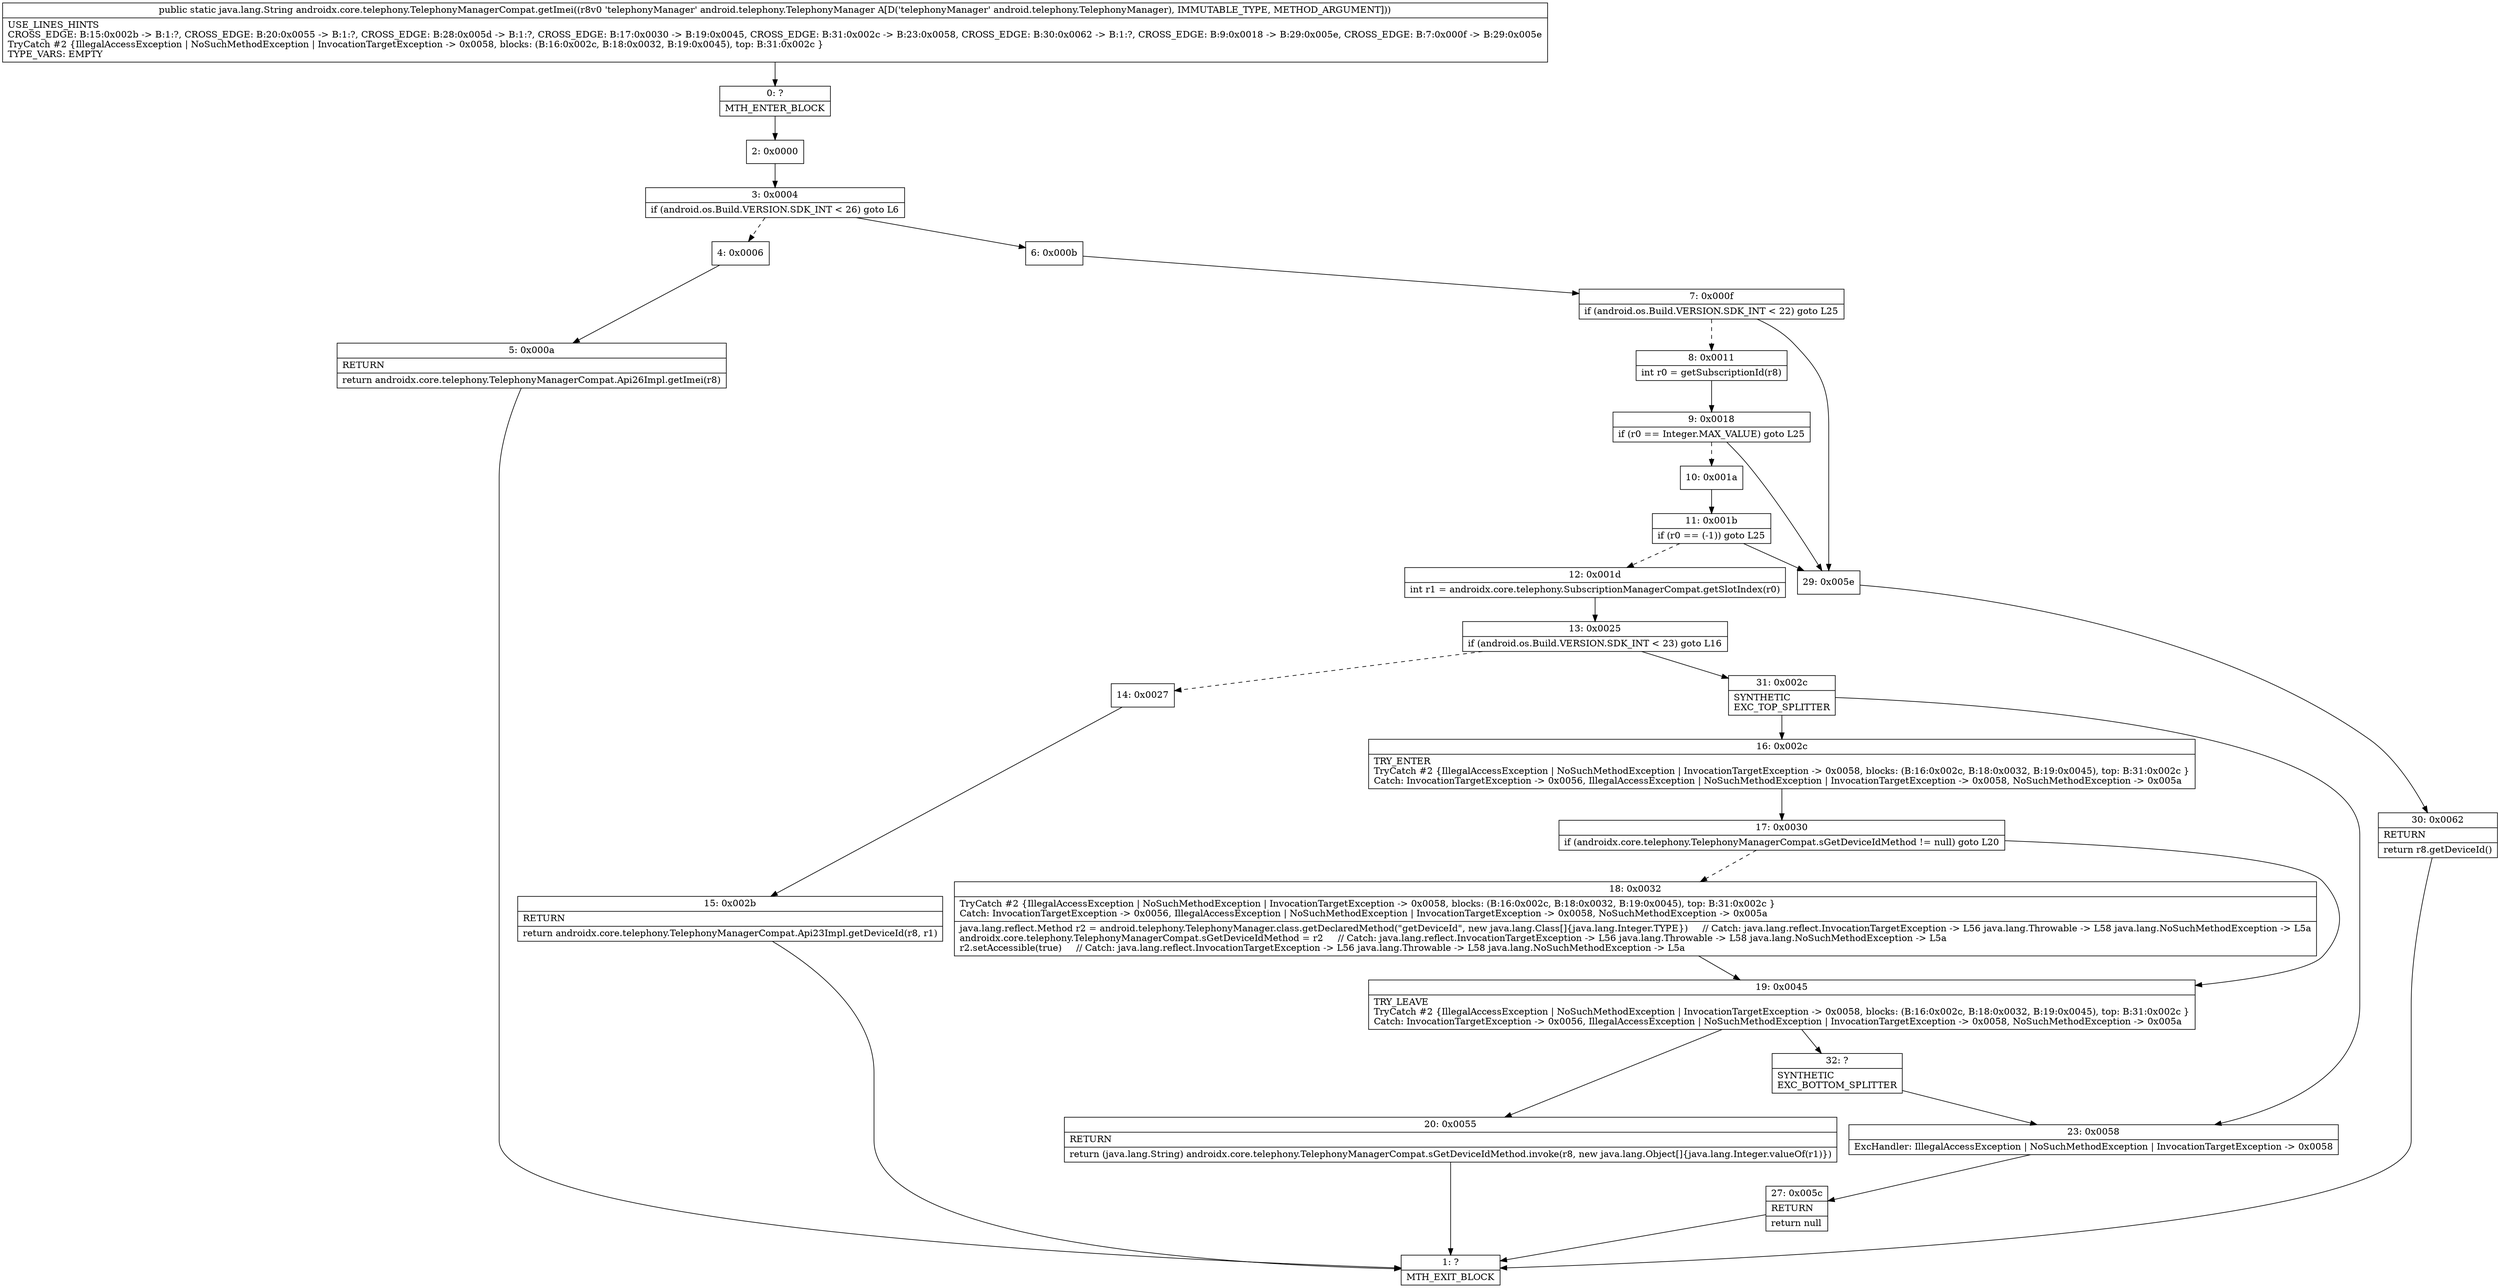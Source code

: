 digraph "CFG forandroidx.core.telephony.TelephonyManagerCompat.getImei(Landroid\/telephony\/TelephonyManager;)Ljava\/lang\/String;" {
Node_0 [shape=record,label="{0\:\ ?|MTH_ENTER_BLOCK\l}"];
Node_2 [shape=record,label="{2\:\ 0x0000}"];
Node_3 [shape=record,label="{3\:\ 0x0004|if (android.os.Build.VERSION.SDK_INT \< 26) goto L6\l}"];
Node_4 [shape=record,label="{4\:\ 0x0006}"];
Node_5 [shape=record,label="{5\:\ 0x000a|RETURN\l|return androidx.core.telephony.TelephonyManagerCompat.Api26Impl.getImei(r8)\l}"];
Node_1 [shape=record,label="{1\:\ ?|MTH_EXIT_BLOCK\l}"];
Node_6 [shape=record,label="{6\:\ 0x000b}"];
Node_7 [shape=record,label="{7\:\ 0x000f|if (android.os.Build.VERSION.SDK_INT \< 22) goto L25\l}"];
Node_8 [shape=record,label="{8\:\ 0x0011|int r0 = getSubscriptionId(r8)\l}"];
Node_9 [shape=record,label="{9\:\ 0x0018|if (r0 == Integer.MAX_VALUE) goto L25\l}"];
Node_10 [shape=record,label="{10\:\ 0x001a}"];
Node_11 [shape=record,label="{11\:\ 0x001b|if (r0 == (\-1)) goto L25\l}"];
Node_12 [shape=record,label="{12\:\ 0x001d|int r1 = androidx.core.telephony.SubscriptionManagerCompat.getSlotIndex(r0)\l}"];
Node_13 [shape=record,label="{13\:\ 0x0025|if (android.os.Build.VERSION.SDK_INT \< 23) goto L16\l}"];
Node_14 [shape=record,label="{14\:\ 0x0027}"];
Node_15 [shape=record,label="{15\:\ 0x002b|RETURN\l|return androidx.core.telephony.TelephonyManagerCompat.Api23Impl.getDeviceId(r8, r1)\l}"];
Node_31 [shape=record,label="{31\:\ 0x002c|SYNTHETIC\lEXC_TOP_SPLITTER\l}"];
Node_16 [shape=record,label="{16\:\ 0x002c|TRY_ENTER\lTryCatch #2 \{IllegalAccessException \| NoSuchMethodException \| InvocationTargetException \-\> 0x0058, blocks: (B:16:0x002c, B:18:0x0032, B:19:0x0045), top: B:31:0x002c \}\lCatch: InvocationTargetException \-\> 0x0056, IllegalAccessException \| NoSuchMethodException \| InvocationTargetException \-\> 0x0058, NoSuchMethodException \-\> 0x005a\l}"];
Node_17 [shape=record,label="{17\:\ 0x0030|if (androidx.core.telephony.TelephonyManagerCompat.sGetDeviceIdMethod != null) goto L20\l}"];
Node_18 [shape=record,label="{18\:\ 0x0032|TryCatch #2 \{IllegalAccessException \| NoSuchMethodException \| InvocationTargetException \-\> 0x0058, blocks: (B:16:0x002c, B:18:0x0032, B:19:0x0045), top: B:31:0x002c \}\lCatch: InvocationTargetException \-\> 0x0056, IllegalAccessException \| NoSuchMethodException \| InvocationTargetException \-\> 0x0058, NoSuchMethodException \-\> 0x005a\l|java.lang.reflect.Method r2 = android.telephony.TelephonyManager.class.getDeclaredMethod(\"getDeviceId\", new java.lang.Class[]\{java.lang.Integer.TYPE\})     \/\/ Catch: java.lang.reflect.InvocationTargetException \-\> L56 java.lang.Throwable \-\> L58 java.lang.NoSuchMethodException \-\> L5a\landroidx.core.telephony.TelephonyManagerCompat.sGetDeviceIdMethod = r2     \/\/ Catch: java.lang.reflect.InvocationTargetException \-\> L56 java.lang.Throwable \-\> L58 java.lang.NoSuchMethodException \-\> L5a\lr2.setAccessible(true)     \/\/ Catch: java.lang.reflect.InvocationTargetException \-\> L56 java.lang.Throwable \-\> L58 java.lang.NoSuchMethodException \-\> L5a\l}"];
Node_19 [shape=record,label="{19\:\ 0x0045|TRY_LEAVE\lTryCatch #2 \{IllegalAccessException \| NoSuchMethodException \| InvocationTargetException \-\> 0x0058, blocks: (B:16:0x002c, B:18:0x0032, B:19:0x0045), top: B:31:0x002c \}\lCatch: InvocationTargetException \-\> 0x0056, IllegalAccessException \| NoSuchMethodException \| InvocationTargetException \-\> 0x0058, NoSuchMethodException \-\> 0x005a\l}"];
Node_20 [shape=record,label="{20\:\ 0x0055|RETURN\l|return (java.lang.String) androidx.core.telephony.TelephonyManagerCompat.sGetDeviceIdMethod.invoke(r8, new java.lang.Object[]\{java.lang.Integer.valueOf(r1)\})\l}"];
Node_32 [shape=record,label="{32\:\ ?|SYNTHETIC\lEXC_BOTTOM_SPLITTER\l}"];
Node_23 [shape=record,label="{23\:\ 0x0058|ExcHandler: IllegalAccessException \| NoSuchMethodException \| InvocationTargetException \-\> 0x0058\l}"];
Node_27 [shape=record,label="{27\:\ 0x005c|RETURN\l|return null\l}"];
Node_29 [shape=record,label="{29\:\ 0x005e}"];
Node_30 [shape=record,label="{30\:\ 0x0062|RETURN\l|return r8.getDeviceId()\l}"];
MethodNode[shape=record,label="{public static java.lang.String androidx.core.telephony.TelephonyManagerCompat.getImei((r8v0 'telephonyManager' android.telephony.TelephonyManager A[D('telephonyManager' android.telephony.TelephonyManager), IMMUTABLE_TYPE, METHOD_ARGUMENT]))  | USE_LINES_HINTS\lCROSS_EDGE: B:15:0x002b \-\> B:1:?, CROSS_EDGE: B:20:0x0055 \-\> B:1:?, CROSS_EDGE: B:28:0x005d \-\> B:1:?, CROSS_EDGE: B:17:0x0030 \-\> B:19:0x0045, CROSS_EDGE: B:31:0x002c \-\> B:23:0x0058, CROSS_EDGE: B:30:0x0062 \-\> B:1:?, CROSS_EDGE: B:9:0x0018 \-\> B:29:0x005e, CROSS_EDGE: B:7:0x000f \-\> B:29:0x005e\lTryCatch #2 \{IllegalAccessException \| NoSuchMethodException \| InvocationTargetException \-\> 0x0058, blocks: (B:16:0x002c, B:18:0x0032, B:19:0x0045), top: B:31:0x002c \}\lTYPE_VARS: EMPTY\l}"];
MethodNode -> Node_0;Node_0 -> Node_2;
Node_2 -> Node_3;
Node_3 -> Node_4[style=dashed];
Node_3 -> Node_6;
Node_4 -> Node_5;
Node_5 -> Node_1;
Node_6 -> Node_7;
Node_7 -> Node_8[style=dashed];
Node_7 -> Node_29;
Node_8 -> Node_9;
Node_9 -> Node_10[style=dashed];
Node_9 -> Node_29;
Node_10 -> Node_11;
Node_11 -> Node_12[style=dashed];
Node_11 -> Node_29;
Node_12 -> Node_13;
Node_13 -> Node_14[style=dashed];
Node_13 -> Node_31;
Node_14 -> Node_15;
Node_15 -> Node_1;
Node_31 -> Node_16;
Node_31 -> Node_23;
Node_16 -> Node_17;
Node_17 -> Node_18[style=dashed];
Node_17 -> Node_19;
Node_18 -> Node_19;
Node_19 -> Node_20;
Node_19 -> Node_32;
Node_20 -> Node_1;
Node_32 -> Node_23;
Node_23 -> Node_27;
Node_27 -> Node_1;
Node_29 -> Node_30;
Node_30 -> Node_1;
}

